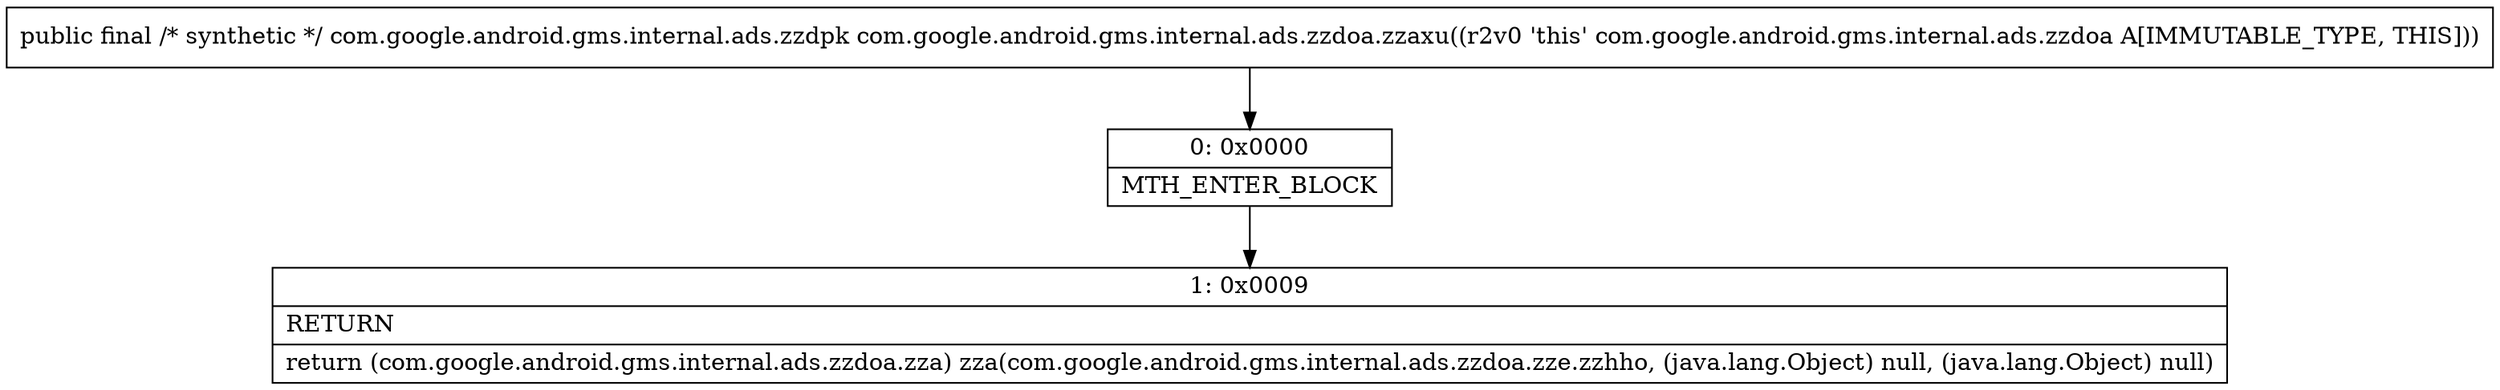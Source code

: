 digraph "CFG forcom.google.android.gms.internal.ads.zzdoa.zzaxu()Lcom\/google\/android\/gms\/internal\/ads\/zzdpk;" {
Node_0 [shape=record,label="{0\:\ 0x0000|MTH_ENTER_BLOCK\l}"];
Node_1 [shape=record,label="{1\:\ 0x0009|RETURN\l|return (com.google.android.gms.internal.ads.zzdoa.zza) zza(com.google.android.gms.internal.ads.zzdoa.zze.zzhho, (java.lang.Object) null, (java.lang.Object) null)\l}"];
MethodNode[shape=record,label="{public final \/* synthetic *\/ com.google.android.gms.internal.ads.zzdpk com.google.android.gms.internal.ads.zzdoa.zzaxu((r2v0 'this' com.google.android.gms.internal.ads.zzdoa A[IMMUTABLE_TYPE, THIS])) }"];
MethodNode -> Node_0;
Node_0 -> Node_1;
}

